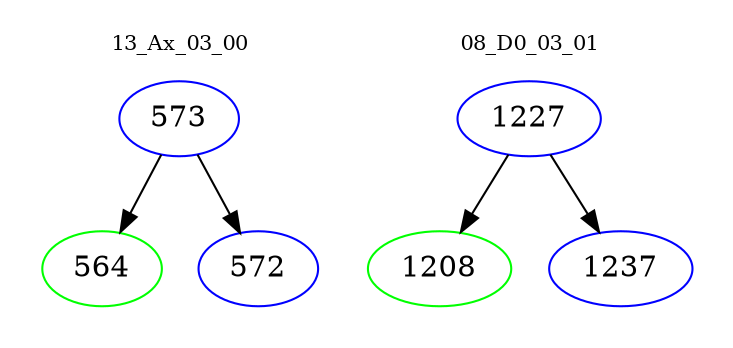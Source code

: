 digraph{
subgraph cluster_0 {
color = white
label = "13_Ax_03_00";
fontsize=10;
T0_573 [label="573", color="blue"]
T0_573 -> T0_564 [color="black"]
T0_564 [label="564", color="green"]
T0_573 -> T0_572 [color="black"]
T0_572 [label="572", color="blue"]
}
subgraph cluster_1 {
color = white
label = "08_D0_03_01";
fontsize=10;
T1_1227 [label="1227", color="blue"]
T1_1227 -> T1_1208 [color="black"]
T1_1208 [label="1208", color="green"]
T1_1227 -> T1_1237 [color="black"]
T1_1237 [label="1237", color="blue"]
}
}

